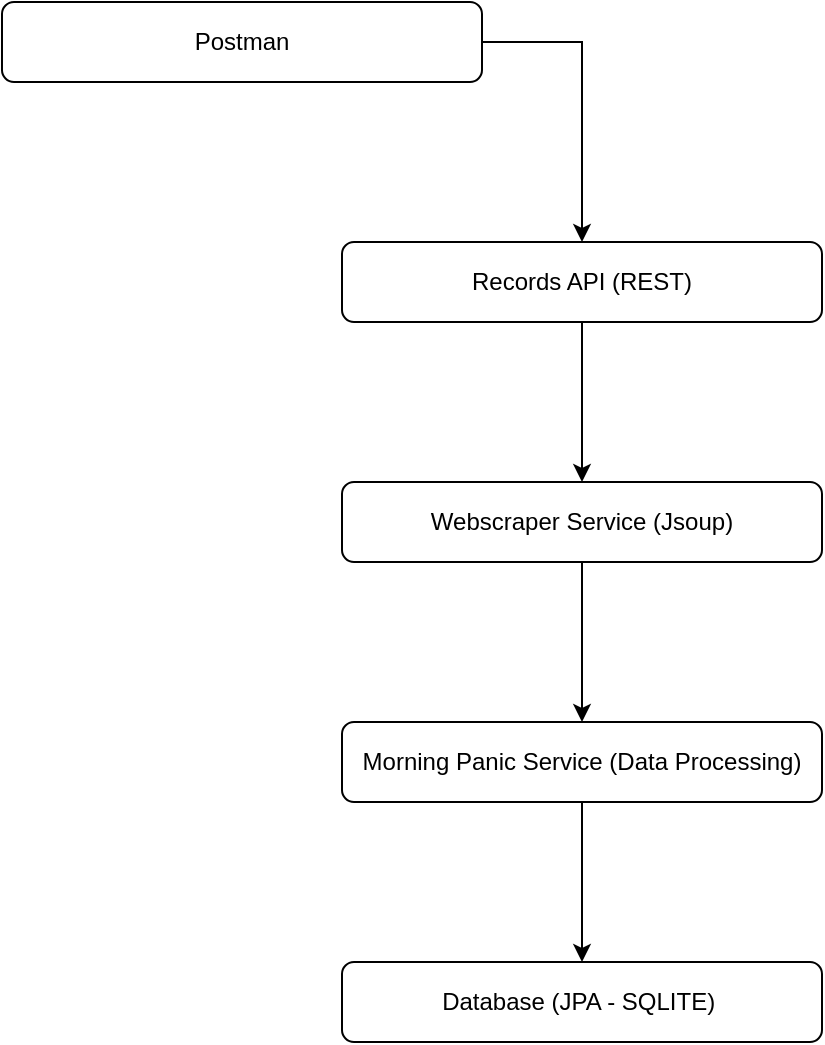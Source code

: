 <mxfile version="13.0.9" type="device"><diagram id="6SzQTg0R-FBTBwfLEfTt" name="Page-1"><mxGraphModel dx="2142" dy="1012" grid="1" gridSize="10" guides="1" tooltips="1" connect="1" arrows="1" fold="1" page="1" pageScale="1" pageWidth="850" pageHeight="1100" math="0" shadow="0"><root><mxCell id="0"/><mxCell id="1" parent="0"/><mxCell id="wc28VfatsL1YSZ19_F9X-7" style="edgeStyle=orthogonalEdgeStyle;rounded=0;orthogonalLoop=1;jettySize=auto;html=1;" edge="1" parent="1"><mxGeometry relative="1" as="geometry"><mxPoint x="280" y="180" as="sourcePoint"/><mxPoint x="340" y="280" as="targetPoint"/><Array as="points"><mxPoint x="340" y="180"/></Array></mxGeometry></mxCell><mxCell id="wc28VfatsL1YSZ19_F9X-13" style="edgeStyle=orthogonalEdgeStyle;rounded=0;orthogonalLoop=1;jettySize=auto;html=1;entryX=0.5;entryY=0;entryDx=0;entryDy=0;" edge="1" parent="1" source="wc28VfatsL1YSZ19_F9X-4" target="wc28VfatsL1YSZ19_F9X-5"><mxGeometry relative="1" as="geometry"/></mxCell><mxCell id="wc28VfatsL1YSZ19_F9X-4" value="Webscraper Service (Jsoup)" style="rounded=1;whiteSpace=wrap;html=1;" vertex="1" parent="1"><mxGeometry x="220" y="400" width="240" height="40" as="geometry"/></mxCell><mxCell id="wc28VfatsL1YSZ19_F9X-14" style="edgeStyle=orthogonalEdgeStyle;rounded=0;orthogonalLoop=1;jettySize=auto;html=1;" edge="1" parent="1" source="wc28VfatsL1YSZ19_F9X-5" target="wc28VfatsL1YSZ19_F9X-11"><mxGeometry relative="1" as="geometry"/></mxCell><mxCell id="wc28VfatsL1YSZ19_F9X-5" value="Morning Panic Service (Data Processing)" style="rounded=1;whiteSpace=wrap;html=1;" vertex="1" parent="1"><mxGeometry x="220" y="520" width="240" height="40" as="geometry"/></mxCell><mxCell id="wc28VfatsL1YSZ19_F9X-12" style="edgeStyle=orthogonalEdgeStyle;rounded=0;orthogonalLoop=1;jettySize=auto;html=1;" edge="1" parent="1" source="wc28VfatsL1YSZ19_F9X-10" target="wc28VfatsL1YSZ19_F9X-4"><mxGeometry relative="1" as="geometry"/></mxCell><mxCell id="wc28VfatsL1YSZ19_F9X-10" value="Records API (REST)" style="rounded=1;whiteSpace=wrap;html=1;" vertex="1" parent="1"><mxGeometry x="220" y="280" width="240" height="40" as="geometry"/></mxCell><mxCell id="wc28VfatsL1YSZ19_F9X-11" value="Database (JPA - SQLITE)&amp;nbsp;" style="rounded=1;whiteSpace=wrap;html=1;" vertex="1" parent="1"><mxGeometry x="220" y="640" width="240" height="40" as="geometry"/></mxCell><mxCell id="wc28VfatsL1YSZ19_F9X-15" value="Postman" style="rounded=1;whiteSpace=wrap;html=1;" vertex="1" parent="1"><mxGeometry x="50" y="160" width="240" height="40" as="geometry"/></mxCell></root></mxGraphModel></diagram></mxfile>